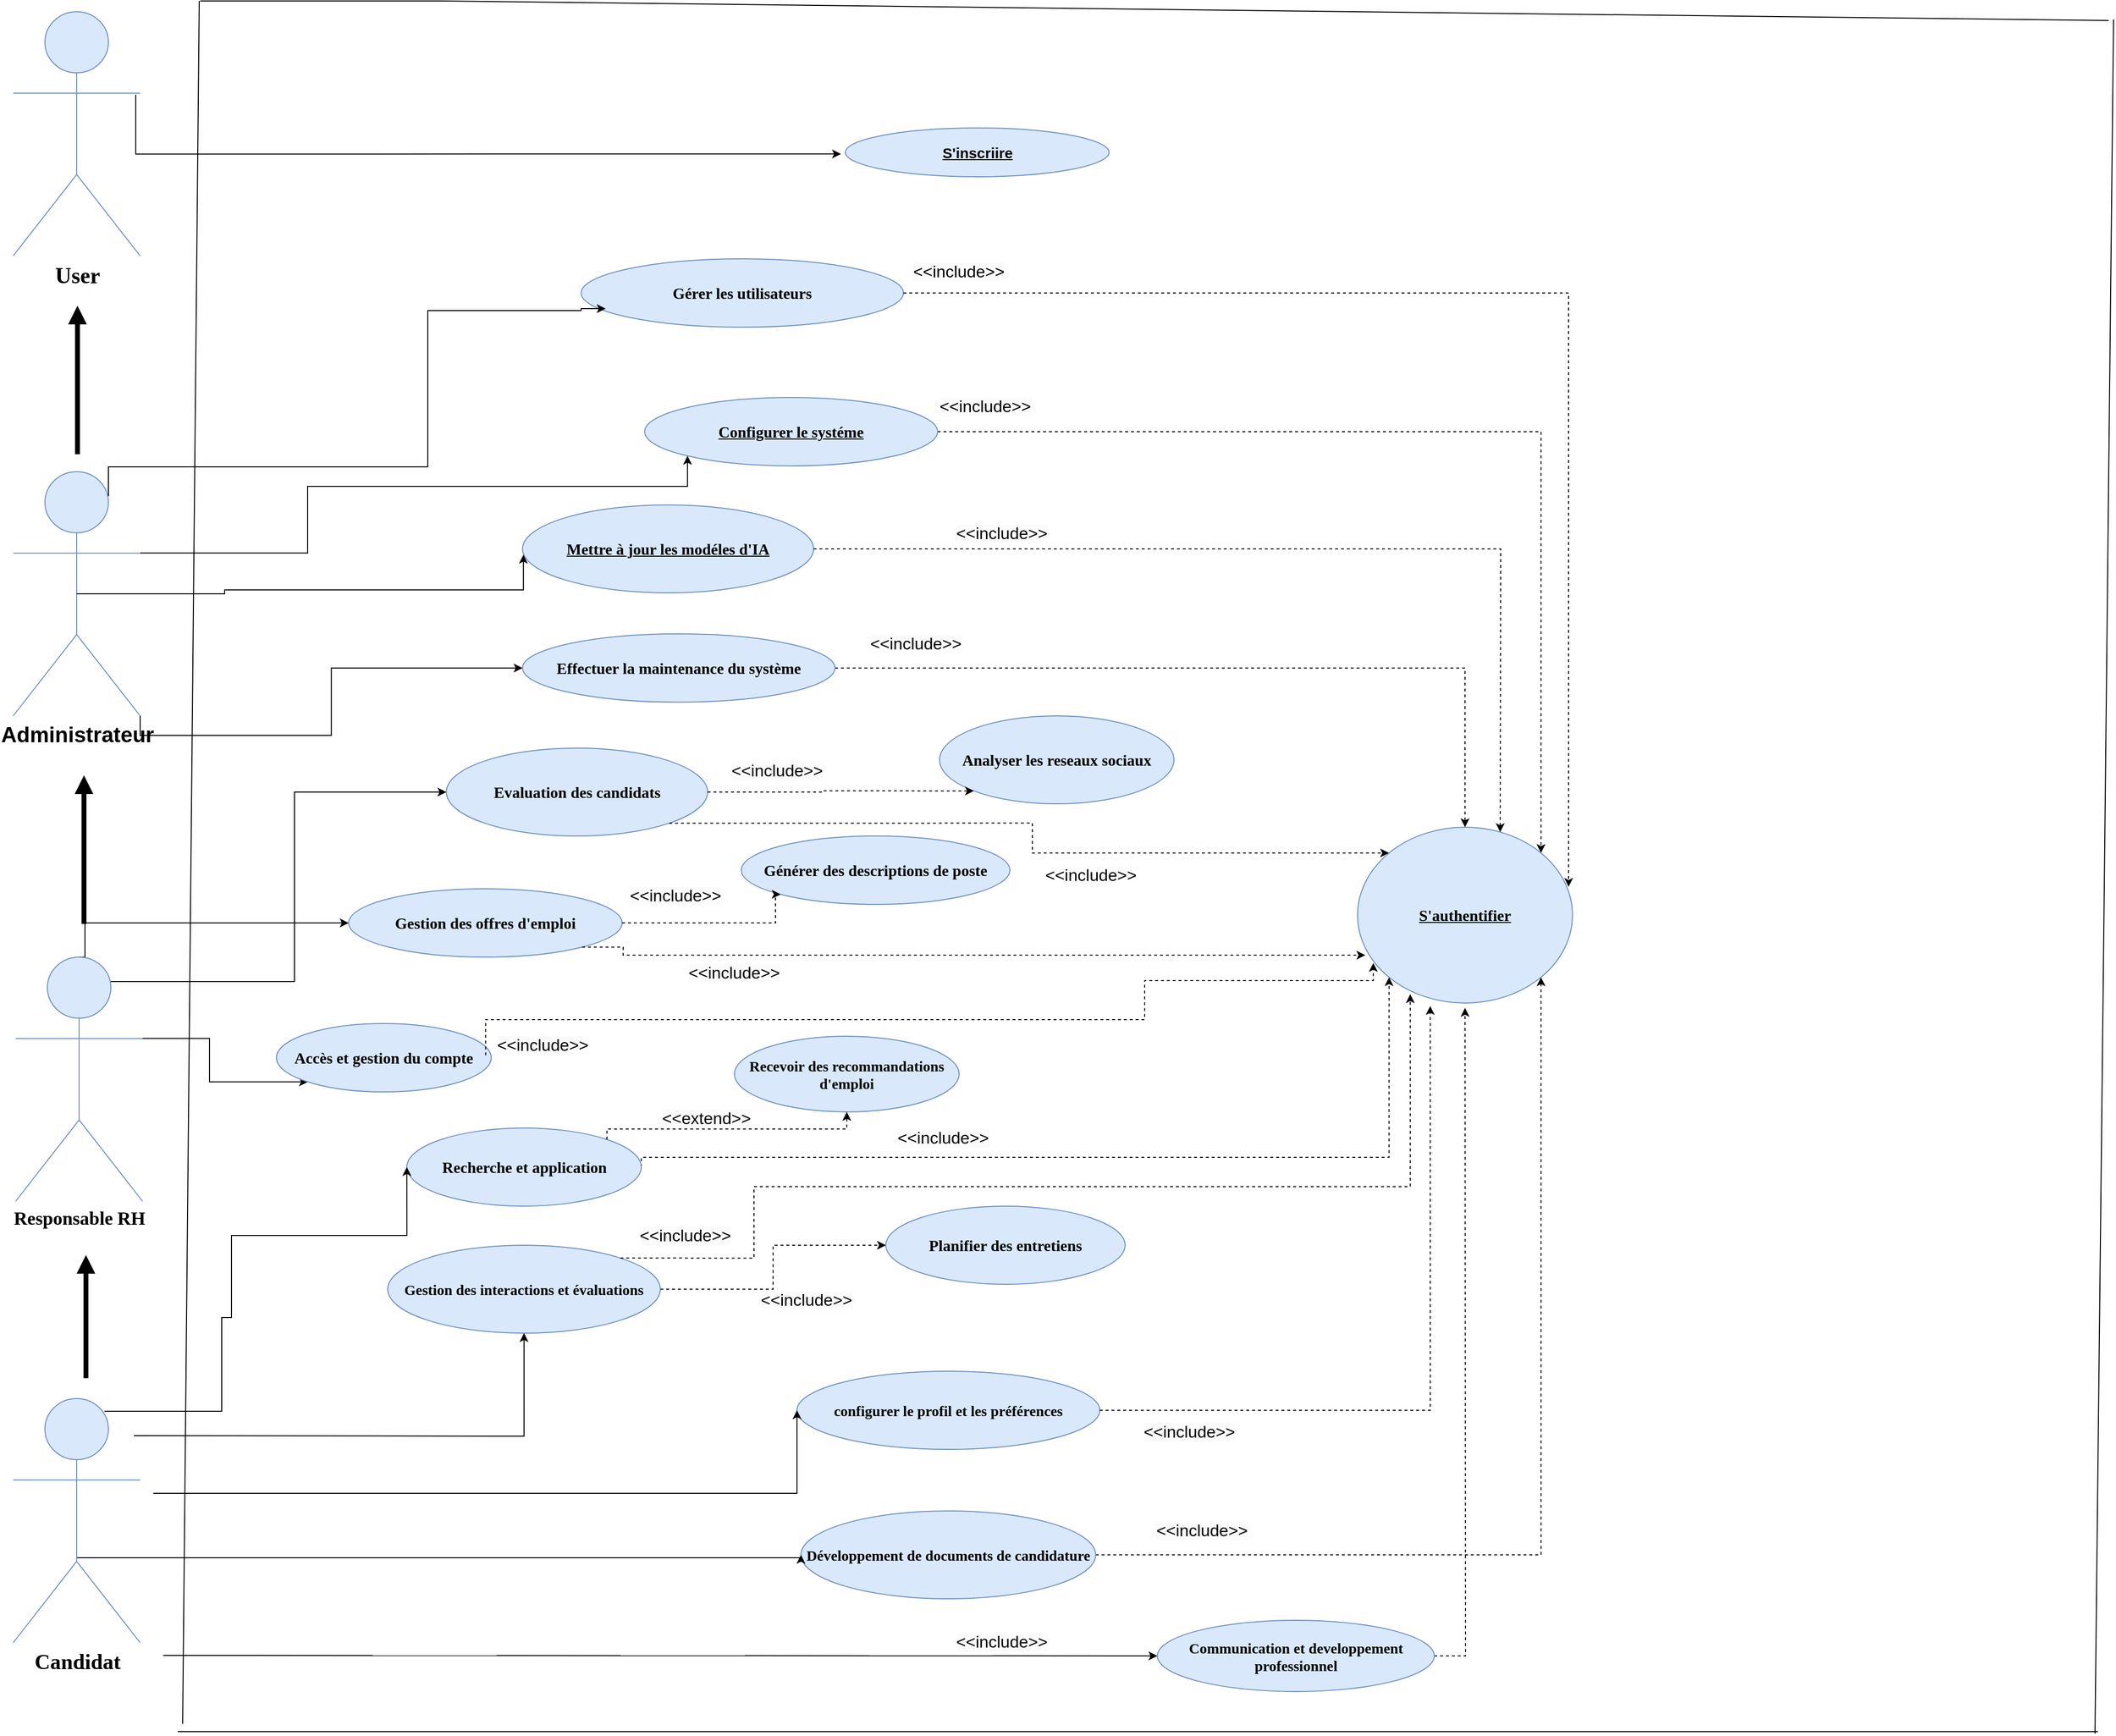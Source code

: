 <mxfile version="23.1.2" type="github" pages="2">
  <diagram name="Page-1" id="QbjlltIDUdfxvQgLfICV">
    <mxGraphModel dx="3400" dy="3491" grid="0" gridSize="10" guides="1" tooltips="1" connect="1" arrows="1" fold="1" page="0" pageScale="1" pageWidth="291" pageHeight="413" math="0" shadow="0">
      <root>
        <mxCell id="0" />
        <mxCell id="1" parent="0" />
        <mxCell id="irRTvhqSkoLgVxBGTdSO-6" value="" style="endArrow=none;html=1;rounded=0;" parent="1" edge="1">
          <mxGeometry width="50" height="50" relative="1" as="geometry">
            <mxPoint x="150" y="-100" as="sourcePoint" />
            <mxPoint x="167" y="-1864" as="targetPoint" />
          </mxGeometry>
        </mxCell>
        <mxCell id="irRTvhqSkoLgVxBGTdSO-7" value="" style="endArrow=none;html=1;rounded=0;" parent="1" edge="1">
          <mxGeometry width="50" height="50" relative="1" as="geometry">
            <mxPoint x="168" y="-1864" as="sourcePoint" />
            <mxPoint x="2122" y="-1844" as="targetPoint" />
            <Array as="points">
              <mxPoint x="414" y="-1864.0" />
            </Array>
          </mxGeometry>
        </mxCell>
        <mxCell id="irRTvhqSkoLgVxBGTdSO-13" value="" style="endArrow=block;html=1;rounded=0;curved=0;endFill=1;strokeWidth=5;jumpSize=6;startSize=6;sourcePerimeterSpacing=0;" parent="1" edge="1">
          <mxGeometry width="50" height="50" relative="1" as="geometry">
            <mxPoint x="49" y="-919" as="sourcePoint" />
            <mxPoint x="49" y="-1071.12" as="targetPoint" />
            <Array as="points">
              <mxPoint x="49" y="-978.87" />
            </Array>
          </mxGeometry>
        </mxCell>
        <mxCell id="xKyfS_tyk4sYt72xZp6e-140" style="edgeStyle=orthogonalEdgeStyle;rounded=0;orthogonalLoop=1;jettySize=auto;html=1;exitX=0.5;exitY=0;exitDx=0;exitDy=0;exitPerimeter=0;entryX=0;entryY=0.5;entryDx=0;entryDy=0;" parent="1" source="irRTvhqSkoLgVxBGTdSO-14" target="irRTvhqSkoLgVxBGTdSO-53" edge="1">
          <mxGeometry relative="1" as="geometry">
            <Array as="points">
              <mxPoint x="50" y="-885" />
              <mxPoint x="50" y="-920" />
              <mxPoint x="223" y="-920" />
            </Array>
          </mxGeometry>
        </mxCell>
        <mxCell id="xKyfS_tyk4sYt72xZp6e-141" style="edgeStyle=orthogonalEdgeStyle;rounded=0;orthogonalLoop=1;jettySize=auto;html=1;exitX=0.75;exitY=0.1;exitDx=0;exitDy=0;exitPerimeter=0;entryX=0;entryY=0.5;entryDx=0;entryDy=0;" parent="1" source="irRTvhqSkoLgVxBGTdSO-14" target="irRTvhqSkoLgVxBGTdSO-48" edge="1">
          <mxGeometry relative="1" as="geometry" />
        </mxCell>
        <mxCell id="xKyfS_tyk4sYt72xZp6e-142" style="edgeStyle=orthogonalEdgeStyle;rounded=0;orthogonalLoop=1;jettySize=auto;html=1;exitX=1;exitY=0.333;exitDx=0;exitDy=0;exitPerimeter=0;entryX=0;entryY=1;entryDx=0;entryDy=0;" parent="1" source="irRTvhqSkoLgVxBGTdSO-14" target="irRTvhqSkoLgVxBGTdSO-47" edge="1">
          <mxGeometry relative="1" as="geometry" />
        </mxCell>
        <mxCell id="irRTvhqSkoLgVxBGTdSO-14" value="&lt;font face=&quot;Georgia&quot; style=&quot;font-size: 19px;&quot;&gt;&lt;b style=&quot;font-size: 19px;&quot;&gt;Responsable RH&lt;/b&gt;&lt;/font&gt;" style="shape=umlActor;verticalLabelPosition=bottom;verticalAlign=top;html=1;outlineConnect=0;fillColor=#dae8fc;strokeColor=#6c8ebf;fontSize=19;spacing=2;" parent="1" vertex="1">
          <mxGeometry x="-21" y="-885" width="130" height="250" as="geometry" />
        </mxCell>
        <mxCell id="xKyfS_tyk4sYt72xZp6e-143" style="edgeStyle=orthogonalEdgeStyle;rounded=0;orthogonalLoop=1;jettySize=auto;html=1;exitX=1;exitY=0.333;exitDx=0;exitDy=0;exitPerimeter=0;" parent="1" edge="1">
          <mxGeometry relative="1" as="geometry">
            <mxPoint x="102" y="-1767.997" as="sourcePoint" />
            <mxPoint x="824" y="-1707.33" as="targetPoint" />
            <Array as="points">
              <mxPoint x="102" y="-1707" />
            </Array>
          </mxGeometry>
        </mxCell>
        <mxCell id="irRTvhqSkoLgVxBGTdSO-17" value="&lt;font size=&quot;1&quot; face=&quot;Georgia&quot;&gt;&lt;b style=&quot;font-size: 23px;&quot;&gt;User&lt;/b&gt;&lt;/font&gt;" style="shape=umlActor;verticalLabelPosition=bottom;verticalAlign=top;html=1;outlineConnect=0;fillColor=#dae8fc;strokeColor=#6c8ebf;" parent="1" vertex="1">
          <mxGeometry x="-23.5" y="-1853" width="130" height="250" as="geometry" />
        </mxCell>
        <mxCell id="irRTvhqSkoLgVxBGTdSO-46" value="&lt;b&gt;&lt;font face=&quot;Georgia&quot; style=&quot;font-size: 16px;&quot;&gt;Générer des descriptions de poste&lt;/font&gt;&lt;/b&gt;" style="ellipse;whiteSpace=wrap;html=1;fillColor=#dae8fc;strokeColor=#6c8ebf;" parent="1" vertex="1">
          <mxGeometry x="722" y="-1009" width="275" height="70" as="geometry" />
        </mxCell>
        <mxCell id="irRTvhqSkoLgVxBGTdSO-47" value="&lt;b&gt;&lt;font face=&quot;Georgia&quot; style=&quot;font-size: 16px;&quot;&gt;Accès et gestion du compte&lt;/font&gt;&lt;/b&gt;" style="ellipse;whiteSpace=wrap;html=1;fillColor=#dae8fc;strokeColor=#6c8ebf;" parent="1" vertex="1">
          <mxGeometry x="246" y="-817" width="220" height="70" as="geometry" />
        </mxCell>
        <mxCell id="irRTvhqSkoLgVxBGTdSO-48" value="&lt;b&gt;&lt;font face=&quot;Georgia&quot; style=&quot;font-size: 16px;&quot;&gt;Evaluation des candidats&lt;/font&gt;&lt;/b&gt;" style="ellipse;whiteSpace=wrap;html=1;fillColor=#dae8fc;strokeColor=#6c8ebf;" parent="1" vertex="1">
          <mxGeometry x="420" y="-1099" width="267.5" height="90" as="geometry" />
        </mxCell>
        <mxCell id="irRTvhqSkoLgVxBGTdSO-49" value="&lt;font face=&quot;Georgia&quot; style=&quot;font-size: 16px;&quot;&gt;&lt;b style=&quot;&quot;&gt;Analyser les reseaux sociaux&lt;/b&gt;&lt;/font&gt;" style="ellipse;whiteSpace=wrap;html=1;fillColor=#dae8fc;strokeColor=#6c8ebf;" parent="1" vertex="1">
          <mxGeometry x="925" y="-1132" width="240" height="90" as="geometry" />
        </mxCell>
        <mxCell id="xKyfS_tyk4sYt72xZp6e-46" style="edgeStyle=orthogonalEdgeStyle;rounded=0;orthogonalLoop=1;jettySize=auto;html=1;exitX=1;exitY=0.5;exitDx=0;exitDy=0;entryX=0;entryY=0.5;entryDx=0;entryDy=0;dashed=1;" parent="1" source="irRTvhqSkoLgVxBGTdSO-51" target="irRTvhqSkoLgVxBGTdSO-52" edge="1">
          <mxGeometry relative="1" as="geometry" />
        </mxCell>
        <mxCell id="irRTvhqSkoLgVxBGTdSO-51" value="&lt;font face=&quot;Georgia&quot; style=&quot;font-size: 15px;&quot;&gt;&lt;b&gt;Gestion des interactions et évaluations&lt;/b&gt;&lt;/font&gt;" style="ellipse;whiteSpace=wrap;html=1;fillColor=#dae8fc;strokeColor=#6c8ebf;" parent="1" vertex="1">
          <mxGeometry x="360" y="-590" width="279.12" height="90" as="geometry" />
        </mxCell>
        <mxCell id="irRTvhqSkoLgVxBGTdSO-52" value="&lt;font face=&quot;Georgia&quot; style=&quot;font-size: 16px;&quot;&gt;&lt;b&gt;Planifier des entretiens&lt;/b&gt;&lt;/font&gt;" style="ellipse;whiteSpace=wrap;html=1;fillColor=#dae8fc;strokeColor=#6c8ebf;" parent="1" vertex="1">
          <mxGeometry x="870" y="-630" width="245" height="80" as="geometry" />
        </mxCell>
        <mxCell id="irRTvhqSkoLgVxBGTdSO-53" value="&lt;b&gt;&lt;font face=&quot;Georgia&quot; style=&quot;font-size: 16px;&quot;&gt;Gestion des offres d&#39;emploi&lt;/font&gt;&lt;/b&gt;" style="ellipse;whiteSpace=wrap;html=1;fillColor=#dae8fc;strokeColor=#6c8ebf;" parent="1" vertex="1">
          <mxGeometry x="320" y="-955" width="280" height="70" as="geometry" />
        </mxCell>
        <mxCell id="xKyfS_tyk4sYt72xZp6e-136" style="edgeStyle=orthogonalEdgeStyle;rounded=0;orthogonalLoop=1;jettySize=auto;html=1;exitX=1;exitY=0.5;exitDx=0;exitDy=0;entryX=0;entryY=1;entryDx=0;entryDy=0;dashed=1;" parent="1" source="irRTvhqSkoLgVxBGTdSO-54" target="xKyfS_tyk4sYt72xZp6e-21" edge="1">
          <mxGeometry relative="1" as="geometry">
            <Array as="points">
              <mxPoint x="620" y="-680" />
              <mxPoint x="1385" y="-680" />
            </Array>
          </mxGeometry>
        </mxCell>
        <mxCell id="irRTvhqSkoLgVxBGTdSO-54" value="&lt;b&gt;&lt;font face=&quot;Georgia&quot; style=&quot;font-size: 16px;&quot;&gt;Recherche et application&lt;/font&gt;&lt;/b&gt;" style="ellipse;whiteSpace=wrap;html=1;fillColor=#dae8fc;strokeColor=#6c8ebf;" parent="1" vertex="1">
          <mxGeometry x="379.56" y="-710" width="240" height="80" as="geometry" />
        </mxCell>
        <mxCell id="xKyfS_tyk4sYt72xZp6e-6" value="&lt;b&gt;&lt;font face=&quot;Georgia&quot; style=&quot;font-size: 16px;&quot;&gt;Gérer les utilisateurs&lt;/font&gt;&lt;/b&gt;" style="ellipse;whiteSpace=wrap;html=1;align=center;fillColor=#dae8fc;strokeColor=#6c8ebf;" parent="1" vertex="1">
          <mxGeometry x="558" y="-1600" width="330" height="70" as="geometry" />
        </mxCell>
        <mxCell id="xKyfS_tyk4sYt72xZp6e-81" style="edgeStyle=orthogonalEdgeStyle;rounded=0;orthogonalLoop=1;jettySize=auto;html=1;exitX=1;exitY=0.5;exitDx=0;exitDy=0;dashed=1;" parent="1" source="xKyfS_tyk4sYt72xZp6e-7" edge="1">
          <mxGeometry relative="1" as="geometry">
            <mxPoint x="1463" y="-833" as="targetPoint" />
          </mxGeometry>
        </mxCell>
        <mxCell id="xKyfS_tyk4sYt72xZp6e-7" value="&lt;b&gt;&lt;font face=&quot;Georgia&quot; style=&quot;font-size: 15px;&quot;&gt;Communication et developpement professionnel&lt;/font&gt;&lt;/b&gt;" style="ellipse;whiteSpace=wrap;html=1;align=center;fillColor=#dae8fc;strokeColor=#6c8ebf;" parent="1" vertex="1">
          <mxGeometry x="1148" y="-206" width="283.5" height="73" as="geometry" />
        </mxCell>
        <mxCell id="xKyfS_tyk4sYt72xZp6e-80" style="edgeStyle=orthogonalEdgeStyle;rounded=0;orthogonalLoop=1;jettySize=auto;html=1;exitX=1;exitY=0.5;exitDx=0;exitDy=0;entryX=1;entryY=1;entryDx=0;entryDy=0;dashed=1;" parent="1" source="xKyfS_tyk4sYt72xZp6e-8" target="xKyfS_tyk4sYt72xZp6e-21" edge="1">
          <mxGeometry relative="1" as="geometry" />
        </mxCell>
        <mxCell id="xKyfS_tyk4sYt72xZp6e-8" value="&lt;b&gt;&lt;font face=&quot;Georgia&quot; style=&quot;font-size: 15px;&quot;&gt;Développement de documents de candidature&lt;/font&gt;&lt;/b&gt;" style="ellipse;whiteSpace=wrap;html=1;align=center;fillColor=#dae8fc;strokeColor=#6c8ebf;" parent="1" vertex="1">
          <mxGeometry x="783.12" y="-318" width="301.75" height="90" as="geometry" />
        </mxCell>
        <mxCell id="xKyfS_tyk4sYt72xZp6e-9" value="&lt;font face=&quot;Georgia&quot; style=&quot;font-size: 15px;&quot;&gt;&lt;b&gt;configurer le profil et les préférences&lt;/b&gt;&lt;/font&gt;" style="ellipse;whiteSpace=wrap;html=1;align=center;fillColor=#dae8fc;strokeColor=#6c8ebf;" parent="1" vertex="1">
          <mxGeometry x="779" y="-461" width="310" height="80" as="geometry" />
        </mxCell>
        <mxCell id="kSBx3mAa5wuyH3F61WEf-34" style="edgeStyle=orthogonalEdgeStyle;rounded=0;orthogonalLoop=1;jettySize=auto;html=1;exitX=1;exitY=0.5;exitDx=0;exitDy=0;entryX=1;entryY=0;entryDx=0;entryDy=0;dashed=1;" edge="1" parent="1" source="xKyfS_tyk4sYt72xZp6e-13" target="xKyfS_tyk4sYt72xZp6e-21">
          <mxGeometry relative="1" as="geometry" />
        </mxCell>
        <mxCell id="xKyfS_tyk4sYt72xZp6e-13" value="&lt;font face=&quot;Georgia&quot; style=&quot;font-size: 16px;&quot;&gt;&lt;b&gt;Configurer le systéme&lt;/b&gt;&lt;/font&gt;" style="ellipse;whiteSpace=wrap;html=1;align=center;fontStyle=4;fillColor=#dae8fc;strokeColor=#6c8ebf;" parent="1" vertex="1">
          <mxGeometry x="623" y="-1458" width="300" height="70" as="geometry" />
        </mxCell>
        <mxCell id="kSBx3mAa5wuyH3F61WEf-32" style="edgeStyle=orthogonalEdgeStyle;rounded=0;orthogonalLoop=1;jettySize=auto;html=1;exitX=1;exitY=0.5;exitDx=0;exitDy=0;entryX=0.5;entryY=0;entryDx=0;entryDy=0;dashed=1;" edge="1" parent="1" source="xKyfS_tyk4sYt72xZp6e-15" target="xKyfS_tyk4sYt72xZp6e-21">
          <mxGeometry relative="1" as="geometry" />
        </mxCell>
        <mxCell id="xKyfS_tyk4sYt72xZp6e-15" value="&lt;font face=&quot;Georgia&quot; style=&quot;font-size: 16px;&quot;&gt;&lt;b&gt;Effectuer la maintenance du système&lt;/b&gt;&lt;/font&gt;" style="ellipse;whiteSpace=wrap;html=1;align=center;fillColor=#dae8fc;strokeColor=#6c8ebf;" parent="1" vertex="1">
          <mxGeometry x="498" y="-1216" width="320" height="70" as="geometry" />
        </mxCell>
        <mxCell id="xKyfS_tyk4sYt72xZp6e-21" value="&lt;b&gt;&lt;font face=&quot;Georgia&quot; style=&quot;font-size: 16px;&quot;&gt;S&#39;authentifier&lt;/font&gt;&lt;/b&gt;" style="ellipse;whiteSpace=wrap;html=1;align=center;fontStyle=4;fillColor=#dae8fc;strokeColor=#6c8ebf;" parent="1" vertex="1">
          <mxGeometry x="1353" y="-1018" width="220" height="180" as="geometry" />
        </mxCell>
        <mxCell id="xKyfS_tyk4sYt72xZp6e-22" value="&lt;font style=&quot;font-size: 15px;&quot;&gt;&lt;b&gt;S&#39;inscriire&lt;/b&gt;&lt;/font&gt;" style="ellipse;whiteSpace=wrap;html=1;align=center;fontStyle=4;fillColor=#dae8fc;strokeColor=#6c8ebf;" parent="1" vertex="1">
          <mxGeometry x="828.5" y="-1734" width="270" height="50" as="geometry" />
        </mxCell>
        <mxCell id="xKyfS_tyk4sYt72xZp6e-27" value="" style="endArrow=none;html=1;rounded=0;" parent="1" edge="1">
          <mxGeometry width="50" height="50" relative="1" as="geometry">
            <mxPoint x="145" y="-92" as="sourcePoint" />
            <mxPoint x="2111" y="-92" as="targetPoint" />
          </mxGeometry>
        </mxCell>
        <mxCell id="xKyfS_tyk4sYt72xZp6e-28" value="" style="endArrow=none;html=1;rounded=0;" parent="1" edge="1">
          <mxGeometry width="50" height="50" relative="1" as="geometry">
            <mxPoint x="2108" y="-90" as="sourcePoint" />
            <mxPoint x="2127" y="-1845" as="targetPoint" />
            <Array as="points">
              <mxPoint x="2118" y="-1002" />
            </Array>
          </mxGeometry>
        </mxCell>
        <mxCell id="kSBx3mAa5wuyH3F61WEf-10" style="edgeStyle=orthogonalEdgeStyle;rounded=0;orthogonalLoop=1;jettySize=auto;html=1;exitX=0.75;exitY=0.1;exitDx=0;exitDy=0;exitPerimeter=0;entryX=0.076;entryY=0.729;entryDx=0;entryDy=0;entryPerimeter=0;" edge="1" parent="1" source="xKyfS_tyk4sYt72xZp6e-36" target="xKyfS_tyk4sYt72xZp6e-6">
          <mxGeometry relative="1" as="geometry">
            <Array as="points">
              <mxPoint x="74" y="-1387" />
              <mxPoint x="401" y="-1387" />
              <mxPoint x="401" y="-1547" />
              <mxPoint x="558" y="-1547" />
            </Array>
          </mxGeometry>
        </mxCell>
        <mxCell id="kSBx3mAa5wuyH3F61WEf-12" style="edgeStyle=orthogonalEdgeStyle;rounded=0;orthogonalLoop=1;jettySize=auto;html=1;exitX=1;exitY=0.333;exitDx=0;exitDy=0;exitPerimeter=0;entryX=0;entryY=1;entryDx=0;entryDy=0;" edge="1" parent="1" source="xKyfS_tyk4sYt72xZp6e-36" target="xKyfS_tyk4sYt72xZp6e-13">
          <mxGeometry relative="1" as="geometry">
            <Array as="points">
              <mxPoint x="278" y="-1299" />
              <mxPoint x="278" y="-1367" />
              <mxPoint x="667" y="-1367" />
            </Array>
          </mxGeometry>
        </mxCell>
        <mxCell id="kSBx3mAa5wuyH3F61WEf-16" style="edgeStyle=orthogonalEdgeStyle;rounded=0;orthogonalLoop=1;jettySize=auto;html=1;exitX=1;exitY=1;exitDx=0;exitDy=0;exitPerimeter=0;entryX=0;entryY=0.5;entryDx=0;entryDy=0;" edge="1" parent="1" source="xKyfS_tyk4sYt72xZp6e-36" target="xKyfS_tyk4sYt72xZp6e-15">
          <mxGeometry relative="1" as="geometry" />
        </mxCell>
        <mxCell id="xKyfS_tyk4sYt72xZp6e-36" value="&lt;font style=&quot;font-size: 22px;&quot;&gt;&lt;b&gt;Administrateur&lt;/b&gt;&lt;/font&gt;" style="shape=umlActor;verticalLabelPosition=bottom;verticalAlign=top;html=1;outlineConnect=0;fillColor=#dae8fc;strokeColor=#6c8ebf;" parent="1" vertex="1">
          <mxGeometry x="-23.5" y="-1382" width="130" height="250" as="geometry" />
        </mxCell>
        <mxCell id="xKyfS_tyk4sYt72xZp6e-79" style="edgeStyle=orthogonalEdgeStyle;rounded=0;orthogonalLoop=1;jettySize=auto;html=1;exitX=1;exitY=0.5;exitDx=0;exitDy=0;entryX=0.338;entryY=1.017;entryDx=0;entryDy=0;entryPerimeter=0;dashed=1;" parent="1" source="xKyfS_tyk4sYt72xZp6e-9" target="xKyfS_tyk4sYt72xZp6e-21" edge="1">
          <mxGeometry relative="1" as="geometry" />
        </mxCell>
        <mxCell id="xKyfS_tyk4sYt72xZp6e-83" value="&lt;font style=&quot;font-size: 17px;&quot;&gt;&amp;lt;&amp;lt;include&amp;gt;&amp;gt;&lt;/font&gt;" style="text;html=1;strokeColor=none;fillColor=none;align=center;verticalAlign=middle;whiteSpace=wrap;rounded=0;" parent="1" vertex="1">
          <mxGeometry x="1050" y="-983" width="60" height="30" as="geometry" />
        </mxCell>
        <mxCell id="xKyfS_tyk4sYt72xZp6e-84" value="&lt;span style=&quot;color: rgb(0, 0, 0); font-family: Helvetica; font-size: 17px; font-style: normal; font-variant-ligatures: normal; font-variant-caps: normal; font-weight: 400; letter-spacing: normal; orphans: 2; text-align: center; text-indent: 0px; text-transform: none; widows: 2; word-spacing: 0px; -webkit-text-stroke-width: 0px; background-color: rgb(251, 251, 251); text-decoration-thickness: initial; text-decoration-style: initial; text-decoration-color: initial; float: none; display: inline !important;&quot;&gt;&amp;lt;&amp;lt;include&amp;gt;&amp;gt;&lt;/span&gt;" style="text;whiteSpace=wrap;html=1;" parent="1" vertex="1">
          <mxGeometry x="940" y="-200" width="130" height="40" as="geometry" />
        </mxCell>
        <mxCell id="xKyfS_tyk4sYt72xZp6e-85" value="&#xa;&lt;span style=&quot;color: rgb(0, 0, 0); font-family: Helvetica; font-size: 17px; font-style: normal; font-variant-ligatures: normal; font-variant-caps: normal; font-weight: 400; letter-spacing: normal; orphans: 2; text-align: center; text-indent: 0px; text-transform: none; widows: 2; word-spacing: 0px; -webkit-text-stroke-width: 0px; background-color: rgb(251, 251, 251); text-decoration-thickness: initial; text-decoration-style: initial; text-decoration-color: initial; float: none; display: inline !important;&quot;&gt;&amp;lt;&amp;lt;include&amp;gt;&amp;gt;&lt;/span&gt;&#xa;&#xa;" style="text;whiteSpace=wrap;html=1;" parent="1" vertex="1">
          <mxGeometry x="1145" y="-328" width="130" height="40" as="geometry" />
        </mxCell>
        <mxCell id="xKyfS_tyk4sYt72xZp6e-87" value="&lt;span style=&quot;color: rgb(0, 0, 0); font-family: Helvetica; font-size: 17px; font-style: normal; font-variant-ligatures: normal; font-variant-caps: normal; font-weight: 400; letter-spacing: normal; orphans: 2; text-align: center; text-indent: 0px; text-transform: none; widows: 2; word-spacing: 0px; -webkit-text-stroke-width: 0px; background-color: rgb(251, 251, 251); text-decoration-thickness: initial; text-decoration-style: initial; text-decoration-color: initial; float: none; display: inline !important;&quot;&gt;&amp;lt;&amp;lt;include&amp;gt;&amp;gt;&lt;/span&gt;" style="text;whiteSpace=wrap;html=1;" parent="1" vertex="1">
          <mxGeometry x="470" y="-811" width="130" height="40" as="geometry" />
        </mxCell>
        <mxCell id="xKyfS_tyk4sYt72xZp6e-88" value="&lt;span style=&quot;color: rgb(0, 0, 0); font-family: Helvetica; font-size: 17px; font-style: normal; font-variant-ligatures: normal; font-variant-caps: normal; font-weight: 400; letter-spacing: normal; orphans: 2; text-align: center; text-indent: 0px; text-transform: none; widows: 2; word-spacing: 0px; -webkit-text-stroke-width: 0px; background-color: rgb(251, 251, 251); text-decoration-thickness: initial; text-decoration-style: initial; text-decoration-color: initial; float: none; display: inline !important;&quot;&gt;&amp;lt;&amp;lt;include&amp;gt;&amp;gt;&lt;/span&gt;" style="text;whiteSpace=wrap;html=1;" parent="1" vertex="1">
          <mxGeometry x="880" y="-716" width="130" height="40" as="geometry" />
        </mxCell>
        <mxCell id="xKyfS_tyk4sYt72xZp6e-93" value="&lt;span style=&quot;color: rgb(0, 0, 0); font-family: Helvetica; font-size: 17px; font-style: normal; font-variant-ligatures: normal; font-variant-caps: normal; font-weight: 400; letter-spacing: normal; orphans: 2; text-align: center; text-indent: 0px; text-transform: none; widows: 2; word-spacing: 0px; -webkit-text-stroke-width: 0px; background-color: rgb(251, 251, 251); text-decoration-thickness: initial; text-decoration-style: initial; text-decoration-color: initial; float: none; display: inline !important;&quot;&gt;&amp;lt;&amp;lt;include&amp;gt;&amp;gt;&lt;/span&gt;" style="text;whiteSpace=wrap;html=1;" parent="1" vertex="1">
          <mxGeometry x="666" y="-885" width="130" height="40" as="geometry" />
        </mxCell>
        <mxCell id="xKyfS_tyk4sYt72xZp6e-96" value="&lt;span style=&quot;color: rgb(0, 0, 0); font-family: Helvetica; font-size: 17px; font-style: normal; font-variant-ligatures: normal; font-variant-caps: normal; font-weight: 400; letter-spacing: normal; orphans: 2; text-align: center; text-indent: 0px; text-transform: none; widows: 2; word-spacing: 0px; -webkit-text-stroke-width: 0px; background-color: rgb(251, 251, 251); text-decoration-thickness: initial; text-decoration-style: initial; text-decoration-color: initial; float: none; display: inline !important;&quot;&gt;&amp;lt;&amp;lt;include&amp;gt;&amp;gt;&lt;/span&gt;" style="text;whiteSpace=wrap;html=1;" parent="1" vertex="1">
          <mxGeometry x="710" y="-1092" width="130" height="40" as="geometry" />
        </mxCell>
        <mxCell id="xKyfS_tyk4sYt72xZp6e-97" value="&lt;span style=&quot;color: rgb(0, 0, 0); font-family: Helvetica; font-size: 17px; font-style: normal; font-variant-ligatures: normal; font-variant-caps: normal; font-weight: 400; letter-spacing: normal; orphans: 2; text-align: center; text-indent: 0px; text-transform: none; widows: 2; word-spacing: 0px; -webkit-text-stroke-width: 0px; background-color: rgb(251, 251, 251); text-decoration-thickness: initial; text-decoration-style: initial; text-decoration-color: initial; float: none; display: inline !important;&quot;&gt;&amp;lt;&amp;lt;include&amp;gt;&amp;gt;&lt;/span&gt;" style="text;whiteSpace=wrap;html=1;" parent="1" vertex="1">
          <mxGeometry x="852" y="-1222" width="130" height="40" as="geometry" />
        </mxCell>
        <mxCell id="xKyfS_tyk4sYt72xZp6e-98" value="&lt;span style=&quot;color: rgb(0, 0, 0); font-family: Helvetica; font-size: 17px; font-style: normal; font-variant-ligatures: normal; font-variant-caps: normal; font-weight: 400; letter-spacing: normal; orphans: 2; text-align: center; text-indent: 0px; text-transform: none; widows: 2; word-spacing: 0px; -webkit-text-stroke-width: 0px; background-color: rgb(251, 251, 251); text-decoration-thickness: initial; text-decoration-style: initial; text-decoration-color: initial; float: none; display: inline !important;&quot;&gt;&amp;lt;&amp;lt;extend&amp;gt;&amp;gt;&lt;/span&gt;" style="text;whiteSpace=wrap;html=1;" parent="1" vertex="1">
          <mxGeometry x="639.12" y="-736" width="130" height="40" as="geometry" />
        </mxCell>
        <mxCell id="xKyfS_tyk4sYt72xZp6e-99" value="&lt;span style=&quot;color: rgb(0, 0, 0); font-family: Helvetica; font-size: 17px; font-style: normal; font-variant-ligatures: normal; font-variant-caps: normal; font-weight: 400; letter-spacing: normal; orphans: 2; text-align: center; text-indent: 0px; text-transform: none; widows: 2; word-spacing: 0px; -webkit-text-stroke-width: 0px; background-color: rgb(251, 251, 251); text-decoration-thickness: initial; text-decoration-style: initial; text-decoration-color: initial; float: none; display: inline !important;&quot;&gt;&amp;lt;&amp;lt;include&amp;gt;&amp;gt;&lt;/span&gt;" style="text;whiteSpace=wrap;html=1;" parent="1" vertex="1">
          <mxGeometry x="1132" y="-415" width="130" height="40" as="geometry" />
        </mxCell>
        <mxCell id="xKyfS_tyk4sYt72xZp6e-107" style="edgeStyle=orthogonalEdgeStyle;rounded=0;orthogonalLoop=1;jettySize=auto;html=1;exitX=1;exitY=0.5;exitDx=0;exitDy=0;dashed=1;entryX=0.073;entryY=0.772;entryDx=0;entryDy=0;entryPerimeter=0;" parent="1" target="xKyfS_tyk4sYt72xZp6e-21" edge="1">
          <mxGeometry relative="1" as="geometry">
            <Array as="points">
              <mxPoint x="460" y="-821" />
              <mxPoint x="1135" y="-821" />
              <mxPoint x="1135" y="-861" />
            </Array>
            <mxPoint x="460.22" y="-784.5" as="sourcePoint" />
            <mxPoint x="1143" y="-821" as="targetPoint" />
          </mxGeometry>
        </mxCell>
        <mxCell id="xKyfS_tyk4sYt72xZp6e-131" value="" style="edgeStyle=orthogonalEdgeStyle;rounded=0;orthogonalLoop=1;jettySize=auto;html=1;exitX=1;exitY=1;exitDx=0;exitDy=0;dashed=1;entryX=0.036;entryY=0.728;entryDx=0;entryDy=0;entryPerimeter=0;" parent="1" source="irRTvhqSkoLgVxBGTdSO-53" target="xKyfS_tyk4sYt72xZp6e-21" edge="1">
          <mxGeometry relative="1" as="geometry">
            <mxPoint x="510.0" y="-1203.228" as="sourcePoint" />
            <mxPoint x="1289.02" y="-960.0" as="targetPoint" />
            <Array as="points">
              <mxPoint x="601" y="-895" />
              <mxPoint x="601" y="-887" />
            </Array>
          </mxGeometry>
        </mxCell>
        <mxCell id="xKyfS_tyk4sYt72xZp6e-132" value="&lt;span style=&quot;color: rgb(0, 0, 0); font-family: Helvetica; font-size: 17px; font-style: normal; font-variant-ligatures: normal; font-variant-caps: normal; font-weight: 400; letter-spacing: normal; orphans: 2; text-align: center; text-indent: 0px; text-transform: none; widows: 2; word-spacing: 0px; -webkit-text-stroke-width: 0px; background-color: rgb(251, 251, 251); text-decoration-thickness: initial; text-decoration-style: initial; text-decoration-color: initial; float: none; display: inline !important;&quot;&gt;&amp;lt;&amp;lt;include&amp;gt;&amp;gt;&lt;/span&gt;" style="text;whiteSpace=wrap;html=1;" parent="1" vertex="1">
          <mxGeometry x="940" y="-1335" width="130" height="40" as="geometry" />
        </mxCell>
        <mxCell id="xKyfS_tyk4sYt72xZp6e-101" value="&lt;span style=&quot;color: rgb(0, 0, 0); font-family: Helvetica; font-size: 17px; font-style: normal; font-variant-ligatures: normal; font-variant-caps: normal; font-weight: 400; letter-spacing: normal; orphans: 2; text-align: center; text-indent: 0px; text-transform: none; widows: 2; word-spacing: 0px; -webkit-text-stroke-width: 0px; background-color: rgb(251, 251, 251); text-decoration-thickness: initial; text-decoration-style: initial; text-decoration-color: initial; float: none; display: inline !important;&quot;&gt;&amp;lt;&amp;lt;include&amp;gt;&amp;gt;&lt;/span&gt;" style="text;whiteSpace=wrap;html=1;" parent="1" vertex="1">
          <mxGeometry x="923" y="-1465" width="130" height="40" as="geometry" />
        </mxCell>
        <mxCell id="xKyfS_tyk4sYt72xZp6e-135" style="edgeStyle=orthogonalEdgeStyle;rounded=0;orthogonalLoop=1;jettySize=auto;html=1;exitX=0.5;exitY=1;exitDx=0;exitDy=0;" parent="1" source="xKyfS_tyk4sYt72xZp6e-101" target="xKyfS_tyk4sYt72xZp6e-101" edge="1">
          <mxGeometry relative="1" as="geometry" />
        </mxCell>
        <mxCell id="xKyfS_tyk4sYt72xZp6e-144" style="edgeStyle=orthogonalEdgeStyle;rounded=0;orthogonalLoop=1;jettySize=auto;html=1;exitX=0.5;exitY=0;exitDx=0;exitDy=0;exitPerimeter=0;entryX=0;entryY=0.5;entryDx=0;entryDy=0;" parent="1" target="irRTvhqSkoLgVxBGTdSO-54" edge="1">
          <mxGeometry relative="1" as="geometry">
            <mxPoint x="70" y="-420" as="sourcePoint" />
            <Array as="points">
              <mxPoint x="190" y="-420" />
              <mxPoint x="190" y="-516" />
              <mxPoint x="200" y="-516" />
              <mxPoint x="200" y="-600" />
              <mxPoint x="380" y="-600" />
            </Array>
          </mxGeometry>
        </mxCell>
        <mxCell id="xKyfS_tyk4sYt72xZp6e-145" style="edgeStyle=orthogonalEdgeStyle;rounded=0;orthogonalLoop=1;jettySize=auto;html=1;exitX=0.75;exitY=0.1;exitDx=0;exitDy=0;exitPerimeter=0;" parent="1" target="irRTvhqSkoLgVxBGTdSO-51" edge="1">
          <mxGeometry relative="1" as="geometry">
            <mxPoint x="100" y="-395" as="sourcePoint" />
          </mxGeometry>
        </mxCell>
        <mxCell id="xKyfS_tyk4sYt72xZp6e-146" style="edgeStyle=orthogonalEdgeStyle;rounded=0;orthogonalLoop=1;jettySize=auto;html=1;entryX=0;entryY=0.5;entryDx=0;entryDy=0;" parent="1" target="xKyfS_tyk4sYt72xZp6e-9" edge="1">
          <mxGeometry relative="1" as="geometry">
            <mxPoint x="120" y="-336" as="sourcePoint" />
            <Array as="points">
              <mxPoint x="779" y="-336" />
            </Array>
          </mxGeometry>
        </mxCell>
        <mxCell id="xKyfS_tyk4sYt72xZp6e-148" style="edgeStyle=orthogonalEdgeStyle;rounded=0;orthogonalLoop=1;jettySize=auto;html=1;exitX=1;exitY=1;exitDx=0;exitDy=0;exitPerimeter=0;entryX=0;entryY=0.5;entryDx=0;entryDy=0;" parent="1" target="xKyfS_tyk4sYt72xZp6e-7" edge="1">
          <mxGeometry relative="1" as="geometry">
            <mxPoint x="130" y="-170" as="sourcePoint" />
          </mxGeometry>
        </mxCell>
        <mxCell id="xKyfS_tyk4sYt72xZp6e-153" value="&lt;span style=&quot;color: rgb(0, 0, 0); font-family: Helvetica; font-size: 17px; font-style: normal; font-variant-ligatures: normal; font-variant-caps: normal; font-weight: 400; letter-spacing: normal; orphans: 2; text-align: center; text-indent: 0px; text-transform: none; widows: 2; word-spacing: 0px; -webkit-text-stroke-width: 0px; background-color: rgb(251, 251, 251); text-decoration-thickness: initial; text-decoration-style: initial; text-decoration-color: initial; float: none; display: inline !important;&quot;&gt;&amp;lt;&amp;lt;include&amp;gt;&amp;gt;&lt;/span&gt;" style="text;whiteSpace=wrap;html=1;" parent="1" vertex="1">
          <mxGeometry x="606" y="-964" width="130" height="40" as="geometry" />
        </mxCell>
        <mxCell id="xKyfS_tyk4sYt72xZp6e-158" style="edgeStyle=orthogonalEdgeStyle;rounded=0;orthogonalLoop=1;jettySize=auto;html=1;exitX=0.5;exitY=0.5;exitDx=0;exitDy=0;exitPerimeter=0;entryX=0;entryY=0.5;entryDx=0;entryDy=0;" parent="1" source="xKyfS_tyk4sYt72xZp6e-155" target="xKyfS_tyk4sYt72xZp6e-8" edge="1">
          <mxGeometry relative="1" as="geometry">
            <Array as="points">
              <mxPoint x="41" y="-270" />
            </Array>
          </mxGeometry>
        </mxCell>
        <mxCell id="xKyfS_tyk4sYt72xZp6e-155" value="&lt;font face=&quot;Georgia&quot; style=&quot;font-size: 22px;&quot;&gt;&lt;b&gt;Candidat&lt;/b&gt;&lt;/font&gt;" style="shape=umlActor;verticalLabelPosition=bottom;verticalAlign=top;html=1;outlineConnect=0;fillColor=#dae8fc;strokeColor=#6c8ebf;" parent="1" vertex="1">
          <mxGeometry x="-23.5" y="-433" width="130" height="250" as="geometry" />
        </mxCell>
        <mxCell id="xKyfS_tyk4sYt72xZp6e-159" style="edgeStyle=orthogonalEdgeStyle;rounded=0;orthogonalLoop=1;jettySize=auto;html=1;exitX=1;exitY=0;exitDx=0;exitDy=0;entryX=0.245;entryY=0.95;entryDx=0;entryDy=0;entryPerimeter=0;dashed=1;" parent="1" source="irRTvhqSkoLgVxBGTdSO-51" target="xKyfS_tyk4sYt72xZp6e-21" edge="1">
          <mxGeometry relative="1" as="geometry">
            <Array as="points">
              <mxPoint x="735" y="-577" />
              <mxPoint x="735" y="-650" />
              <mxPoint x="1407" y="-650" />
            </Array>
          </mxGeometry>
        </mxCell>
        <mxCell id="xKyfS_tyk4sYt72xZp6e-160" value="&lt;span style=&quot;color: rgb(0, 0, 0); font-family: Helvetica; font-size: 17px; font-style: normal; font-variant-ligatures: normal; font-variant-caps: normal; font-weight: 400; letter-spacing: normal; orphans: 2; text-align: center; text-indent: 0px; text-transform: none; widows: 2; word-spacing: 0px; -webkit-text-stroke-width: 0px; background-color: rgb(251, 251, 251); text-decoration-thickness: initial; text-decoration-style: initial; text-decoration-color: initial; float: none; display: inline !important;&quot;&gt;&amp;lt;&amp;lt;include&amp;gt;&amp;gt;&lt;/span&gt;" style="text;whiteSpace=wrap;html=1;" parent="1" vertex="1">
          <mxGeometry x="616" y="-616" width="130" height="40" as="geometry" />
        </mxCell>
        <mxCell id="xKyfS_tyk4sYt72xZp6e-162" value="&lt;span style=&quot;border-color: var(--border-color); color: rgb(0, 0, 0); font-family: Helvetica; font-style: normal; font-variant-ligatures: normal; font-variant-caps: normal; font-weight: 400; letter-spacing: normal; orphans: 2; text-indent: 0px; text-transform: none; widows: 2; word-spacing: 0px; -webkit-text-stroke-width: 0px; text-decoration-thickness: initial; text-decoration-style: initial; text-decoration-color: initial; font-size: 17px; text-align: center; background-color: rgb(251, 251, 251); float: none; display: inline !important;&quot;&gt;&amp;lt;&amp;lt;include&amp;gt;&amp;gt;&lt;/span&gt;&lt;br style=&quot;border-color: var(--border-color); color: rgb(0, 0, 0); font-family: Helvetica; font-size: 12px; font-style: normal; font-variant-ligatures: normal; font-variant-caps: normal; font-weight: 400; letter-spacing: normal; orphans: 2; text-align: left; text-indent: 0px; text-transform: none; widows: 2; word-spacing: 0px; -webkit-text-stroke-width: 0px; background-color: rgb(251, 251, 251); text-decoration-thickness: initial; text-decoration-style: initial; text-decoration-color: initial;&quot;&gt;" style="text;whiteSpace=wrap;html=1;" parent="1" vertex="1">
          <mxGeometry x="740" y="-550" width="130" height="40" as="geometry" />
        </mxCell>
        <mxCell id="irRTvhqSkoLgVxBGTdSO-55" value="&lt;font size=&quot;1&quot; face=&quot;Georgia&quot; style=&quot;&quot;&gt;&lt;b style=&quot;font-size: 15px;&quot;&gt;Recevoir des recommandations d&#39;emploi&lt;/b&gt;&lt;/font&gt;" style="ellipse;whiteSpace=wrap;html=1;fillColor=#dae8fc;strokeColor=#6c8ebf;" parent="1" vertex="1">
          <mxGeometry x="715" y="-804" width="230" height="77.5" as="geometry" />
        </mxCell>
        <mxCell id="xKyfS_tyk4sYt72xZp6e-12" value="&lt;font face=&quot;Georgia&quot; style=&quot;font-size: 16px;&quot;&gt;&lt;b&gt;Mettre à jour les modéles d&#39;IA&lt;/b&gt;&lt;/font&gt;" style="ellipse;whiteSpace=wrap;html=1;align=center;fontStyle=4;fillColor=#dae8fc;strokeColor=#6c8ebf;" parent="1" vertex="1">
          <mxGeometry x="498" y="-1348" width="298" height="90" as="geometry" />
        </mxCell>
        <mxCell id="kSBx3mAa5wuyH3F61WEf-7" value="" style="endArrow=block;html=1;rounded=0;curved=0;endFill=1;strokeWidth=5;jumpSize=6;startSize=6;sourcePerimeterSpacing=0;" edge="1" parent="1">
          <mxGeometry width="50" height="50" relative="1" as="geometry">
            <mxPoint x="51" y="-453.88" as="sourcePoint" />
            <mxPoint x="51" y="-580" as="targetPoint" />
            <Array as="points">
              <mxPoint x="51" y="-513.75" />
            </Array>
          </mxGeometry>
        </mxCell>
        <mxCell id="kSBx3mAa5wuyH3F61WEf-8" value="" style="endArrow=block;html=1;rounded=0;curved=0;endFill=1;strokeWidth=5;jumpSize=6;startSize=6;sourcePerimeterSpacing=0;" edge="1" parent="1">
          <mxGeometry width="50" height="50" relative="1" as="geometry">
            <mxPoint x="42.33" y="-1399.88" as="sourcePoint" />
            <mxPoint x="42.33" y="-1552" as="targetPoint" />
            <Array as="points">
              <mxPoint x="42.33" y="-1459.75" />
            </Array>
          </mxGeometry>
        </mxCell>
        <mxCell id="kSBx3mAa5wuyH3F61WEf-14" style="edgeStyle=orthogonalEdgeStyle;rounded=0;orthogonalLoop=1;jettySize=auto;html=1;exitX=0.5;exitY=0.5;exitDx=0;exitDy=0;exitPerimeter=0;entryX=0.003;entryY=0.567;entryDx=0;entryDy=0;entryPerimeter=0;" edge="1" parent="1" source="xKyfS_tyk4sYt72xZp6e-36" target="xKyfS_tyk4sYt72xZp6e-12">
          <mxGeometry relative="1" as="geometry">
            <Array as="points">
              <mxPoint x="193" y="-1257" />
              <mxPoint x="193" y="-1261" />
              <mxPoint x="499" y="-1261" />
            </Array>
          </mxGeometry>
        </mxCell>
        <mxCell id="kSBx3mAa5wuyH3F61WEf-19" value="" style="edgeStyle=orthogonalEdgeStyle;rounded=0;orthogonalLoop=1;jettySize=auto;html=1;exitX=1;exitY=1;exitDx=0;exitDy=0;dashed=1;entryX=0;entryY=0;entryDx=0;entryDy=0;" edge="1" parent="1" source="irRTvhqSkoLgVxBGTdSO-48" target="xKyfS_tyk4sYt72xZp6e-21">
          <mxGeometry relative="1" as="geometry">
            <mxPoint x="582" y="-890" as="sourcePoint" />
            <mxPoint x="736" y="-966" as="targetPoint" />
            <Array as="points">
              <mxPoint x="1020" y="-1022" />
              <mxPoint x="1020" y="-991" />
            </Array>
          </mxGeometry>
        </mxCell>
        <mxCell id="kSBx3mAa5wuyH3F61WEf-20" value="" style="edgeStyle=orthogonalEdgeStyle;rounded=0;orthogonalLoop=1;jettySize=auto;html=1;exitX=1;exitY=0.5;exitDx=0;exitDy=0;dashed=1;entryX=0;entryY=1;entryDx=0;entryDy=0;" edge="1" parent="1" source="irRTvhqSkoLgVxBGTdSO-48" target="irRTvhqSkoLgVxBGTdSO-49">
          <mxGeometry relative="1" as="geometry">
            <mxPoint x="705" y="-1103" as="sourcePoint" />
            <mxPoint x="1528" y="-1050" as="targetPoint" />
          </mxGeometry>
        </mxCell>
        <mxCell id="kSBx3mAa5wuyH3F61WEf-21" value="" style="edgeStyle=orthogonalEdgeStyle;rounded=0;orthogonalLoop=1;jettySize=auto;html=1;exitX=1;exitY=0;exitDx=0;exitDy=0;dashed=1;entryX=0.5;entryY=1;entryDx=0;entryDy=0;" edge="1" parent="1" source="irRTvhqSkoLgVxBGTdSO-54" target="irRTvhqSkoLgVxBGTdSO-55">
          <mxGeometry relative="1" as="geometry">
            <mxPoint x="574" y="-726.5" as="sourcePoint" />
            <mxPoint x="1397" y="-673.5" as="targetPoint" />
            <Array as="points">
              <mxPoint x="584" y="-709" />
              <mxPoint x="830" y="-709" />
            </Array>
          </mxGeometry>
        </mxCell>
        <mxCell id="kSBx3mAa5wuyH3F61WEf-30" value="" style="edgeStyle=orthogonalEdgeStyle;rounded=0;orthogonalLoop=1;jettySize=auto;html=1;exitX=1;exitY=0.5;exitDx=0;exitDy=0;dashed=1;entryX=0;entryY=1;entryDx=0;entryDy=0;" edge="1" parent="1" source="irRTvhqSkoLgVxBGTdSO-53" target="irRTvhqSkoLgVxBGTdSO-46">
          <mxGeometry relative="1" as="geometry">
            <mxPoint x="662" y="-904" as="sourcePoint" />
            <mxPoint x="908" y="-932" as="targetPoint" />
            <Array as="points">
              <mxPoint x="757" y="-920" />
              <mxPoint x="757" y="-949" />
            </Array>
          </mxGeometry>
        </mxCell>
        <mxCell id="kSBx3mAa5wuyH3F61WEf-33" style="edgeStyle=orthogonalEdgeStyle;rounded=0;orthogonalLoop=1;jettySize=auto;html=1;exitX=1;exitY=0.5;exitDx=0;exitDy=0;dashed=1;" edge="1" parent="1" source="xKyfS_tyk4sYt72xZp6e-12">
          <mxGeometry relative="1" as="geometry">
            <mxPoint x="1499" y="-1013" as="targetPoint" />
          </mxGeometry>
        </mxCell>
        <mxCell id="kSBx3mAa5wuyH3F61WEf-35" style="edgeStyle=orthogonalEdgeStyle;rounded=0;orthogonalLoop=1;jettySize=auto;html=1;exitX=1;exitY=0.5;exitDx=0;exitDy=0;entryX=0.982;entryY=0.339;entryDx=0;entryDy=0;entryPerimeter=0;dashed=1;" edge="1" parent="1" source="xKyfS_tyk4sYt72xZp6e-6" target="xKyfS_tyk4sYt72xZp6e-21">
          <mxGeometry relative="1" as="geometry" />
        </mxCell>
        <mxCell id="kSBx3mAa5wuyH3F61WEf-36" value="&lt;span style=&quot;color: rgb(0, 0, 0); font-family: Helvetica; font-size: 17px; font-style: normal; font-variant-ligatures: normal; font-variant-caps: normal; font-weight: 400; letter-spacing: normal; orphans: 2; text-align: center; text-indent: 0px; text-transform: none; widows: 2; word-spacing: 0px; -webkit-text-stroke-width: 0px; background-color: rgb(251, 251, 251); text-decoration-thickness: initial; text-decoration-style: initial; text-decoration-color: initial; float: none; display: inline !important;&quot;&gt;&amp;lt;&amp;lt;include&amp;gt;&amp;gt;&lt;/span&gt;" style="text;whiteSpace=wrap;html=1;" vertex="1" parent="1">
          <mxGeometry x="896" y="-1603.0" width="122" height="42" as="geometry" />
        </mxCell>
      </root>
    </mxGraphModel>
  </diagram>
  <diagram id="FHWPXBZOxKYFTBgYJONE" name="Page-2">
    <mxGraphModel dx="1370" dy="1303" grid="1" gridSize="10" guides="1" tooltips="1" connect="1" arrows="1" fold="1" page="1" pageScale="1" pageWidth="827" pageHeight="1169" math="0" shadow="0">
      <root>
        <mxCell id="0" />
        <mxCell id="1" parent="0" />
      </root>
    </mxGraphModel>
  </diagram>
</mxfile>
